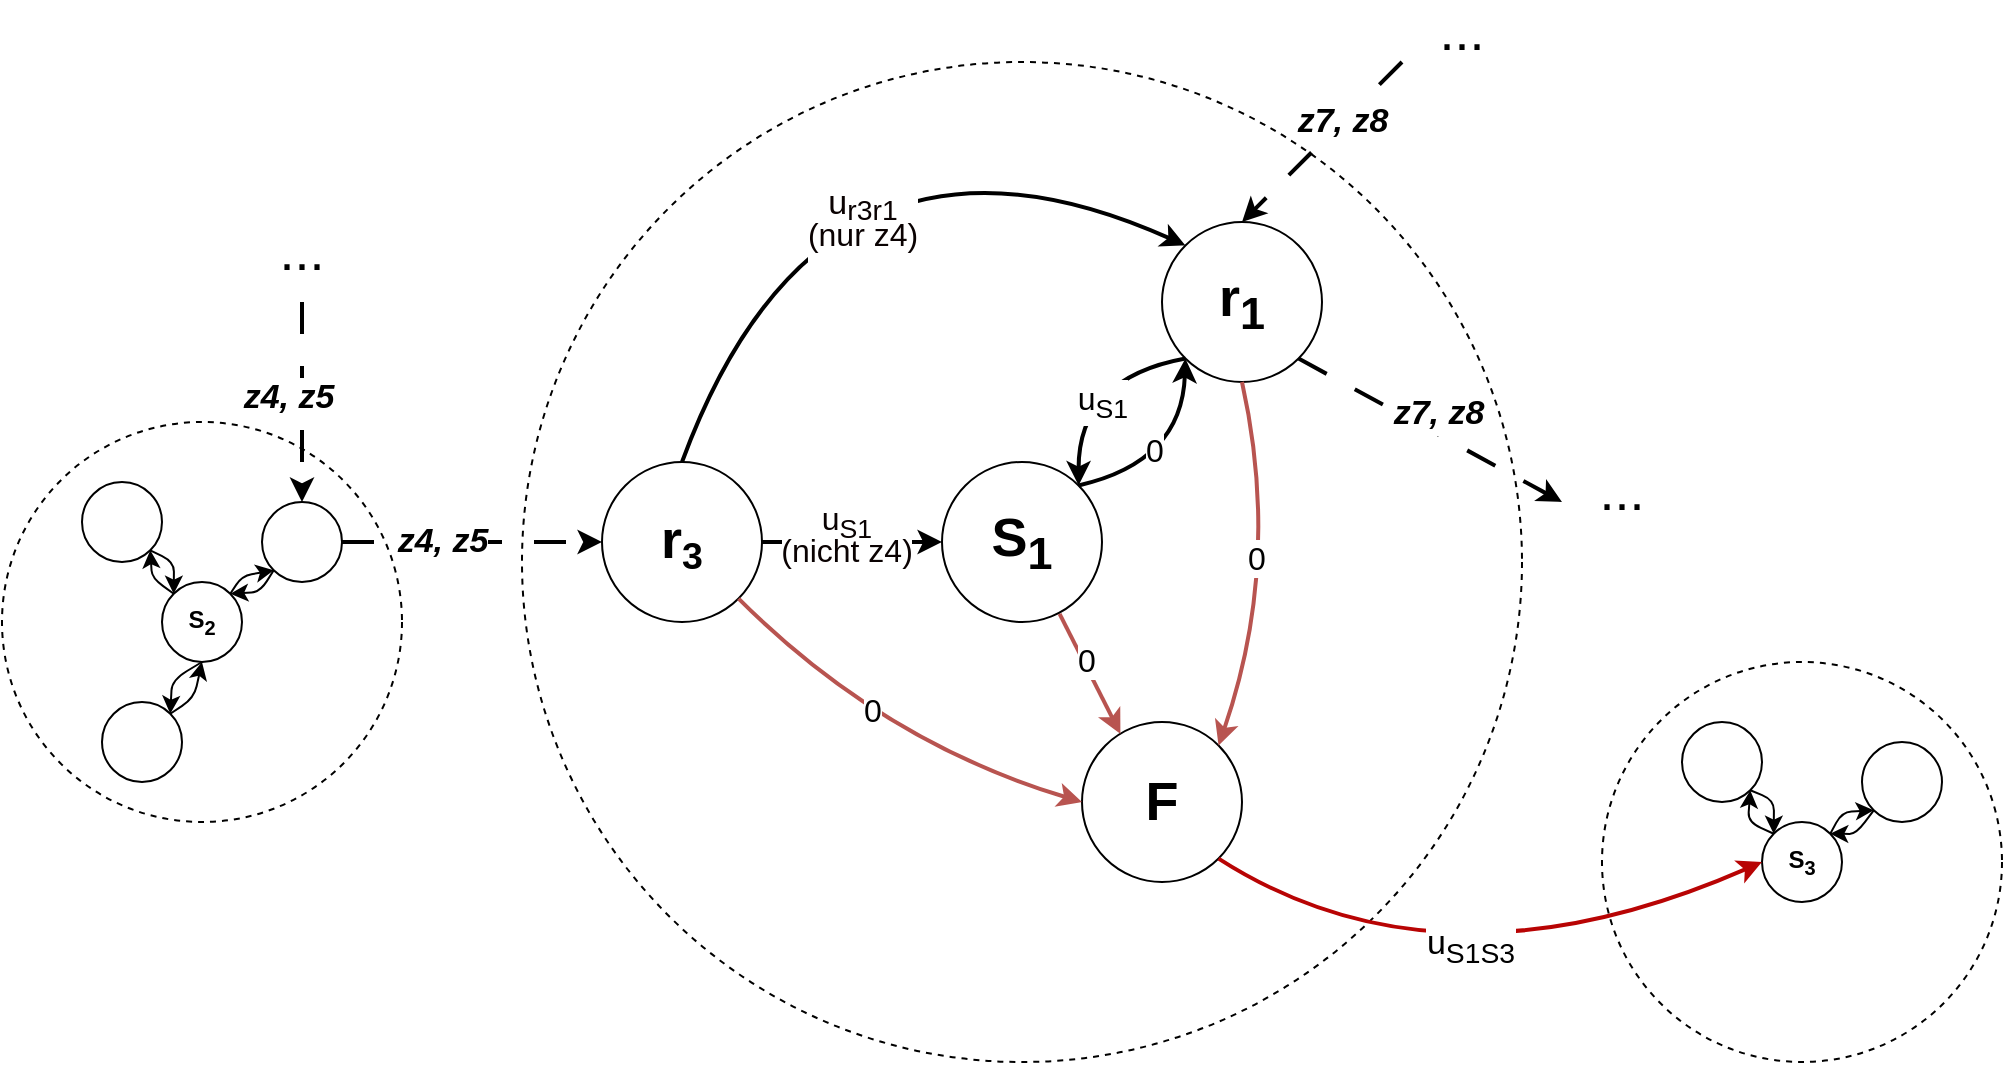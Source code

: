 <mxfile version="22.1.16" type="device">
  <diagram name="Page-1" id="-Xb0-7vqPZWTRasUV0mi">
    <mxGraphModel dx="1889" dy="625" grid="1" gridSize="10" guides="1" tooltips="1" connect="1" arrows="1" fold="1" page="1" pageScale="1" pageWidth="827" pageHeight="1169" math="0" shadow="0">
      <root>
        <mxCell id="0" />
        <mxCell id="1" parent="0" />
        <mxCell id="ZmOYrqovJdzRs6UnG-Y0-1" value="" style="ellipse;whiteSpace=wrap;html=1;aspect=fixed;movable=0;resizable=0;rotatable=0;deletable=0;editable=0;locked=1;connectable=0;fillColor=none;dashed=1;" parent="1" vertex="1">
          <mxGeometry x="40" y="40" width="500" height="500" as="geometry" />
        </mxCell>
        <mxCell id="ZmOYrqovJdzRs6UnG-Y0-2" value="S&lt;sub&gt;1&lt;/sub&gt;" style="ellipse;whiteSpace=wrap;html=1;aspect=fixed;fontSize=27;fontStyle=1;movable=1;resizable=1;rotatable=1;deletable=1;editable=1;locked=0;connectable=1;" parent="1" vertex="1">
          <mxGeometry x="250" y="240" width="80" height="80" as="geometry" />
        </mxCell>
        <mxCell id="ZmOYrqovJdzRs6UnG-Y0-3" value="r&lt;sub&gt;1&lt;/sub&gt;" style="ellipse;whiteSpace=wrap;html=1;aspect=fixed;fontSize=27;fontStyle=1;movable=1;resizable=1;rotatable=1;deletable=1;editable=1;locked=0;connectable=1;" parent="1" vertex="1">
          <mxGeometry x="360" y="120" width="80" height="80" as="geometry" />
        </mxCell>
        <mxCell id="ZmOYrqovJdzRs6UnG-Y0-5" value="r&lt;span style=&quot;font-size: 22.5px;&quot;&gt;&lt;sub&gt;3&lt;/sub&gt;&lt;/span&gt;" style="ellipse;whiteSpace=wrap;html=1;aspect=fixed;fontSize=27;fontStyle=1;movable=1;resizable=1;rotatable=1;deletable=1;editable=1;locked=0;connectable=1;" parent="1" vertex="1">
          <mxGeometry x="80" y="240" width="80" height="80" as="geometry" />
        </mxCell>
        <mxCell id="ZmOYrqovJdzRs6UnG-Y0-6" value="" style="ellipse;whiteSpace=wrap;html=1;aspect=fixed;fillColor=none;dashed=1;" parent="1" vertex="1">
          <mxGeometry x="580" y="340" width="200" height="200" as="geometry" />
        </mxCell>
        <mxCell id="ZmOYrqovJdzRs6UnG-Y0-7" value="S&lt;sub&gt;3&lt;/sub&gt;" style="ellipse;whiteSpace=wrap;html=1;aspect=fixed;fontStyle=1" parent="1" vertex="1">
          <mxGeometry x="660" y="420" width="40" height="40" as="geometry" />
        </mxCell>
        <mxCell id="ZmOYrqovJdzRs6UnG-Y0-9" value="" style="ellipse;whiteSpace=wrap;html=1;aspect=fixed;" parent="1" vertex="1">
          <mxGeometry x="620" y="370" width="40" height="40" as="geometry" />
        </mxCell>
        <mxCell id="ZmOYrqovJdzRs6UnG-Y0-10" value="" style="ellipse;whiteSpace=wrap;html=1;aspect=fixed;" parent="1" vertex="1">
          <mxGeometry x="710" y="380" width="40" height="40" as="geometry" />
        </mxCell>
        <mxCell id="ZmOYrqovJdzRs6UnG-Y0-14" value="" style="ellipse;whiteSpace=wrap;html=1;aspect=fixed;fillColor=none;dashed=1;movable=0;resizable=0;rotatable=0;deletable=0;editable=0;locked=1;connectable=0;" parent="1" vertex="1">
          <mxGeometry x="-220" y="220" width="200" height="200" as="geometry" />
        </mxCell>
        <mxCell id="ZmOYrqovJdzRs6UnG-Y0-15" value="S&lt;sub&gt;2&lt;/sub&gt;" style="ellipse;whiteSpace=wrap;html=1;aspect=fixed;fontStyle=1" parent="1" vertex="1">
          <mxGeometry x="-140" y="300" width="40" height="40" as="geometry" />
        </mxCell>
        <mxCell id="ZmOYrqovJdzRs6UnG-Y0-16" value="" style="ellipse;whiteSpace=wrap;html=1;aspect=fixed;" parent="1" vertex="1">
          <mxGeometry x="-170" y="360" width="40" height="40" as="geometry" />
        </mxCell>
        <mxCell id="ZmOYrqovJdzRs6UnG-Y0-17" value="" style="ellipse;whiteSpace=wrap;html=1;aspect=fixed;" parent="1" vertex="1">
          <mxGeometry x="-180" y="250" width="40" height="40" as="geometry" />
        </mxCell>
        <mxCell id="ZmOYrqovJdzRs6UnG-Y0-18" value="" style="ellipse;whiteSpace=wrap;html=1;aspect=fixed;" parent="1" vertex="1">
          <mxGeometry x="-90" y="260" width="40" height="40" as="geometry" />
        </mxCell>
        <mxCell id="ZmOYrqovJdzRs6UnG-Y0-19" value="" style="endArrow=classic;html=1;rounded=0;exitX=1;exitY=0.5;exitDx=0;exitDy=0;entryX=0;entryY=0.5;entryDx=0;entryDy=0;dashed=1;strokeWidth=2;dashPattern=8 8;" parent="1" source="ZmOYrqovJdzRs6UnG-Y0-18" target="ZmOYrqovJdzRs6UnG-Y0-5" edge="1">
          <mxGeometry width="50" height="50" relative="1" as="geometry">
            <mxPoint x="-30" y="330" as="sourcePoint" />
            <mxPoint x="170" y="260" as="targetPoint" />
          </mxGeometry>
        </mxCell>
        <mxCell id="vV2xrpnyo94VZRR6lylz-3" value="z4, z5" style="edgeLabel;html=1;align=center;verticalAlign=middle;resizable=0;points=[];fontSize=17;fontStyle=3" vertex="1" connectable="0" parent="ZmOYrqovJdzRs6UnG-Y0-19">
          <mxGeometry x="-0.092" y="2" relative="1" as="geometry">
            <mxPoint x="-9" y="2" as="offset" />
          </mxGeometry>
        </mxCell>
        <mxCell id="vV2xrpnyo94VZRR6lylz-6" value="" style="endArrow=classic;html=1;rounded=0;dashed=1;strokeWidth=2;dashPattern=8 8;entryX=0.5;entryY=0;entryDx=0;entryDy=0;" edge="1" parent="1" target="ZmOYrqovJdzRs6UnG-Y0-3">
          <mxGeometry width="50" height="50" relative="1" as="geometry">
            <mxPoint x="480" y="40" as="sourcePoint" />
            <mxPoint x="632" y="82" as="targetPoint" />
          </mxGeometry>
        </mxCell>
        <mxCell id="vV2xrpnyo94VZRR6lylz-7" value="z7, z8" style="edgeLabel;html=1;align=center;verticalAlign=middle;resizable=0;points=[];fontSize=17;fontStyle=3" vertex="1" connectable="0" parent="vV2xrpnyo94VZRR6lylz-6">
          <mxGeometry x="-0.068" y="-1" relative="1" as="geometry">
            <mxPoint x="8" y="-7" as="offset" />
          </mxGeometry>
        </mxCell>
        <mxCell id="vV2xrpnyo94VZRR6lylz-8" value="..." style="text;html=1;strokeColor=none;fillColor=none;align=center;verticalAlign=middle;whiteSpace=wrap;rounded=0;fontSize=27;" vertex="1" parent="1">
          <mxGeometry x="480" y="10" width="60" height="30" as="geometry" />
        </mxCell>
        <mxCell id="vV2xrpnyo94VZRR6lylz-16" value="" style="endArrow=classic;html=1;rounded=0;entryX=0.5;entryY=0;entryDx=0;entryDy=0;dashed=1;strokeWidth=2;dashPattern=8 8;" edge="1" parent="1" target="ZmOYrqovJdzRs6UnG-Y0-18">
          <mxGeometry width="50" height="50" relative="1" as="geometry">
            <mxPoint x="-70" y="160" as="sourcePoint" />
            <mxPoint x="-50" y="220" as="targetPoint" />
          </mxGeometry>
        </mxCell>
        <mxCell id="vV2xrpnyo94VZRR6lylz-17" value="z4, z5" style="edgeLabel;html=1;align=center;verticalAlign=middle;resizable=0;points=[];fontSize=17;fontStyle=3" vertex="1" connectable="0" parent="vV2xrpnyo94VZRR6lylz-16">
          <mxGeometry x="-0.092" y="2" relative="1" as="geometry">
            <mxPoint x="-9" y="2" as="offset" />
          </mxGeometry>
        </mxCell>
        <mxCell id="vV2xrpnyo94VZRR6lylz-18" value="..." style="text;html=1;strokeColor=none;fillColor=none;align=center;verticalAlign=middle;whiteSpace=wrap;rounded=0;fontSize=27;" vertex="1" parent="1">
          <mxGeometry x="-100" y="120" width="60" height="30" as="geometry" />
        </mxCell>
        <mxCell id="vV2xrpnyo94VZRR6lylz-26" value="" style="endArrow=classic;html=1;rounded=0;curved=1;strokeWidth=2;" edge="1" parent="1">
          <mxGeometry width="50" height="50" relative="1" as="geometry">
            <mxPoint x="160" y="280" as="sourcePoint" />
            <mxPoint x="250" y="280" as="targetPoint" />
            <Array as="points" />
          </mxGeometry>
        </mxCell>
        <mxCell id="vV2xrpnyo94VZRR6lylz-27" value="&lt;p style=&quot;line-height: 40%;&quot;&gt;u&lt;sub&gt;S1&lt;br&gt;&lt;font style=&quot;font-size: 16px;&quot;&gt;(nicht z4)&lt;/font&gt;&lt;br&gt;&lt;/sub&gt;&lt;/p&gt;" style="edgeLabel;html=1;align=center;verticalAlign=middle;resizable=0;points=[];fontSize=16;fontStyle=0;fontColor=#0A0202;" vertex="1" connectable="0" parent="vV2xrpnyo94VZRR6lylz-26">
          <mxGeometry x="-0.022" relative="1" as="geometry">
            <mxPoint x="-2" y="-3" as="offset" />
          </mxGeometry>
        </mxCell>
        <mxCell id="vV2xrpnyo94VZRR6lylz-28" value="" style="endArrow=classic;html=1;rounded=0;exitX=1;exitY=0;exitDx=0;exitDy=0;entryX=0;entryY=1;entryDx=0;entryDy=0;curved=1;strokeWidth=2;" edge="1" parent="1" source="ZmOYrqovJdzRs6UnG-Y0-2" target="ZmOYrqovJdzRs6UnG-Y0-3">
          <mxGeometry width="50" height="50" relative="1" as="geometry">
            <mxPoint x="370" y="190" as="sourcePoint" />
            <mxPoint x="320" y="240" as="targetPoint" />
            <Array as="points">
              <mxPoint x="370" y="240" />
            </Array>
          </mxGeometry>
        </mxCell>
        <mxCell id="vV2xrpnyo94VZRR6lylz-30" value="0" style="edgeLabel;html=1;align=center;verticalAlign=middle;resizable=0;points=[];fontSize=16;" vertex="1" connectable="0" parent="vV2xrpnyo94VZRR6lylz-28">
          <mxGeometry x="-0.204" y="-11" relative="1" as="geometry">
            <mxPoint x="-5" y="-20" as="offset" />
          </mxGeometry>
        </mxCell>
        <mxCell id="vV2xrpnyo94VZRR6lylz-29" value="" style="endArrow=classic;html=1;rounded=0;exitX=0;exitY=1;exitDx=0;exitDy=0;entryX=1;entryY=0;entryDx=0;entryDy=0;curved=1;strokeWidth=2;" edge="1" parent="1" source="ZmOYrqovJdzRs6UnG-Y0-3" target="ZmOYrqovJdzRs6UnG-Y0-2">
          <mxGeometry width="50" height="50" relative="1" as="geometry">
            <mxPoint x="316.284" y="250" as="sourcePoint" />
            <mxPoint x="370.284" y="186" as="targetPoint" />
            <Array as="points">
              <mxPoint x="318.284" y="198" />
            </Array>
          </mxGeometry>
        </mxCell>
        <mxCell id="vV2xrpnyo94VZRR6lylz-32" value="&lt;span style=&quot;font-size: 16px;&quot;&gt;u&lt;sub&gt;S1&lt;/sub&gt;&lt;/span&gt;" style="edgeLabel;html=1;align=center;verticalAlign=middle;resizable=0;points=[];" vertex="1" connectable="0" parent="vV2xrpnyo94VZRR6lylz-29">
          <mxGeometry x="-0.216" y="-12" relative="1" as="geometry">
            <mxPoint x="2" y="26" as="offset" />
          </mxGeometry>
        </mxCell>
        <mxCell id="vV2xrpnyo94VZRR6lylz-37" value="" style="endArrow=classic;html=1;rounded=1;exitX=1;exitY=0;exitDx=0;exitDy=0;entryX=0;entryY=1;entryDx=0;entryDy=0;curved=0;" edge="1" parent="1" source="ZmOYrqovJdzRs6UnG-Y0-15" target="ZmOYrqovJdzRs6UnG-Y0-18">
          <mxGeometry width="50" height="50" relative="1" as="geometry">
            <mxPoint x="-110" y="310" as="sourcePoint" />
            <mxPoint x="-60" y="260" as="targetPoint" />
            <Array as="points">
              <mxPoint x="-100" y="297" />
            </Array>
          </mxGeometry>
        </mxCell>
        <mxCell id="vV2xrpnyo94VZRR6lylz-38" value="" style="endArrow=classic;html=1;rounded=1;exitX=0;exitY=1;exitDx=0;exitDy=0;entryX=1;entryY=0;entryDx=0;entryDy=0;curved=0;" edge="1" parent="1" source="ZmOYrqovJdzRs6UnG-Y0-18" target="ZmOYrqovJdzRs6UnG-Y0-15">
          <mxGeometry width="50" height="50" relative="1" as="geometry">
            <mxPoint x="-50" y="360" as="sourcePoint" />
            <mxPoint y="310" as="targetPoint" />
            <Array as="points">
              <mxPoint x="-91" y="305" />
            </Array>
          </mxGeometry>
        </mxCell>
        <mxCell id="vV2xrpnyo94VZRR6lylz-39" value="" style="endArrow=classic;html=1;rounded=1;exitX=1;exitY=1;exitDx=0;exitDy=0;entryX=0;entryY=0;entryDx=0;entryDy=0;curved=0;" edge="1" parent="1" source="ZmOYrqovJdzRs6UnG-Y0-17" target="ZmOYrqovJdzRs6UnG-Y0-15">
          <mxGeometry width="50" height="50" relative="1" as="geometry">
            <mxPoint x="-140" y="290" as="sourcePoint" />
            <mxPoint x="-90" y="240" as="targetPoint" />
            <Array as="points">
              <mxPoint x="-134" y="290" />
            </Array>
          </mxGeometry>
        </mxCell>
        <mxCell id="vV2xrpnyo94VZRR6lylz-40" value="" style="endArrow=classic;html=1;rounded=1;exitX=0;exitY=0;exitDx=0;exitDy=0;entryX=1;entryY=1;entryDx=0;entryDy=0;curved=0;" edge="1" parent="1" source="ZmOYrqovJdzRs6UnG-Y0-15" target="ZmOYrqovJdzRs6UnG-Y0-17">
          <mxGeometry width="50" height="50" relative="1" as="geometry">
            <mxPoint x="-240" y="330" as="sourcePoint" />
            <mxPoint x="-190" y="280" as="targetPoint" />
            <Array as="points">
              <mxPoint x="-145" y="298" />
            </Array>
          </mxGeometry>
        </mxCell>
        <mxCell id="vV2xrpnyo94VZRR6lylz-41" value="" style="endArrow=classic;html=1;rounded=1;exitX=1;exitY=0;exitDx=0;exitDy=0;entryX=0.5;entryY=1;entryDx=0;entryDy=0;curved=0;" edge="1" parent="1" source="ZmOYrqovJdzRs6UnG-Y0-16" target="ZmOYrqovJdzRs6UnG-Y0-15">
          <mxGeometry width="50" height="50" relative="1" as="geometry">
            <mxPoint x="-110" y="400" as="sourcePoint" />
            <mxPoint x="-60" y="350" as="targetPoint" />
            <Array as="points">
              <mxPoint x="-124" y="358" />
            </Array>
          </mxGeometry>
        </mxCell>
        <mxCell id="vV2xrpnyo94VZRR6lylz-44" value="" style="endArrow=classic;html=1;rounded=1;exitX=0.5;exitY=1;exitDx=0;exitDy=0;entryX=1;entryY=0;entryDx=0;entryDy=0;curved=0;" edge="1" parent="1" source="ZmOYrqovJdzRs6UnG-Y0-15" target="ZmOYrqovJdzRs6UnG-Y0-16">
          <mxGeometry width="50" height="50" relative="1" as="geometry">
            <mxPoint x="-126" y="376" as="sourcePoint" />
            <mxPoint x="-110" y="350" as="targetPoint" />
            <Array as="points">
              <mxPoint x="-135" y="349" />
            </Array>
          </mxGeometry>
        </mxCell>
        <mxCell id="vV2xrpnyo94VZRR6lylz-45" value="" style="endArrow=classic;html=1;rounded=1;exitX=1;exitY=1;exitDx=0;exitDy=0;entryX=0;entryY=0;entryDx=0;entryDy=0;curved=0;" edge="1" parent="1" source="ZmOYrqovJdzRs6UnG-Y0-9" target="ZmOYrqovJdzRs6UnG-Y0-7">
          <mxGeometry width="50" height="50" relative="1" as="geometry">
            <mxPoint x="680" y="410" as="sourcePoint" />
            <mxPoint x="730" y="360" as="targetPoint" />
            <Array as="points">
              <mxPoint x="666" y="409" />
            </Array>
          </mxGeometry>
        </mxCell>
        <mxCell id="vV2xrpnyo94VZRR6lylz-46" value="" style="endArrow=classic;html=1;rounded=1;exitX=0;exitY=0;exitDx=0;exitDy=0;entryX=1;entryY=1;entryDx=0;entryDy=0;curved=0;" edge="1" parent="1" source="ZmOYrqovJdzRs6UnG-Y0-7" target="ZmOYrqovJdzRs6UnG-Y0-9">
          <mxGeometry width="50" height="50" relative="1" as="geometry">
            <mxPoint x="664" y="414" as="sourcePoint" />
            <mxPoint x="676" y="436" as="targetPoint" />
            <Array as="points">
              <mxPoint x="653" y="420" />
            </Array>
          </mxGeometry>
        </mxCell>
        <mxCell id="vV2xrpnyo94VZRR6lylz-47" value="" style="endArrow=classic;html=1;rounded=1;exitX=1;exitY=0;exitDx=0;exitDy=0;entryX=0;entryY=1;entryDx=0;entryDy=0;curved=0;" edge="1" parent="1" source="ZmOYrqovJdzRs6UnG-Y0-7" target="ZmOYrqovJdzRs6UnG-Y0-10">
          <mxGeometry width="50" height="50" relative="1" as="geometry">
            <mxPoint x="730" y="420" as="sourcePoint" />
            <mxPoint x="780" y="370" as="targetPoint" />
            <Array as="points">
              <mxPoint x="700" y="415" />
            </Array>
          </mxGeometry>
        </mxCell>
        <mxCell id="vV2xrpnyo94VZRR6lylz-48" value="" style="endArrow=classic;html=1;rounded=1;exitX=0;exitY=1;exitDx=0;exitDy=0;entryX=1;entryY=0;entryDx=0;entryDy=0;curved=0;" edge="1" parent="1" source="ZmOYrqovJdzRs6UnG-Y0-10" target="ZmOYrqovJdzRs6UnG-Y0-7">
          <mxGeometry width="50" height="50" relative="1" as="geometry">
            <mxPoint x="740" y="450" as="sourcePoint" />
            <mxPoint x="790" y="400" as="targetPoint" />
            <Array as="points">
              <mxPoint x="707" y="426" />
            </Array>
          </mxGeometry>
        </mxCell>
        <mxCell id="vV2xrpnyo94VZRR6lylz-54" value="" style="endArrow=classic;html=1;rounded=0;entryX=0;entryY=0;entryDx=0;entryDy=0;curved=1;strokeWidth=2;exitX=0.5;exitY=0;exitDx=0;exitDy=0;fontColor=#0A0202;" edge="1" parent="1" source="ZmOYrqovJdzRs6UnG-Y0-5" target="ZmOYrqovJdzRs6UnG-Y0-3">
          <mxGeometry width="50" height="50" relative="1" as="geometry">
            <mxPoint x="150" y="240" as="sourcePoint" />
            <mxPoint x="320" as="targetPoint" />
            <Array as="points">
              <mxPoint x="190" y="50" />
            </Array>
          </mxGeometry>
        </mxCell>
        <mxCell id="vV2xrpnyo94VZRR6lylz-55" value="&lt;p style=&quot;line-height: 80%;&quot;&gt;&lt;font&gt;&lt;span style=&quot;font-size: 17px;&quot;&gt;u&lt;/span&gt;&lt;sub style=&quot;&quot;&gt;&lt;span style=&quot;font-size: 14.167px;&quot;&gt;r3r1&lt;/span&gt;&lt;span style=&quot;font-size: 11.806px;&quot;&gt;&lt;br&gt;&lt;/span&gt;&lt;/sub&gt;&lt;/font&gt;&lt;sub style=&quot;&quot;&gt;&lt;font style=&quot;font-size: 16px;&quot;&gt;(nur z4)&lt;/font&gt;&lt;br&gt;&lt;/sub&gt;&lt;/p&gt;" style="edgeLabel;html=1;align=center;verticalAlign=middle;resizable=0;points=[];fontStyle=0;fontColor=#0A0202;" vertex="1" connectable="0" parent="vV2xrpnyo94VZRR6lylz-54">
          <mxGeometry x="0.256" y="49" relative="1" as="geometry">
            <mxPoint x="-46" y="94" as="offset" />
          </mxGeometry>
        </mxCell>
        <mxCell id="vV2xrpnyo94VZRR6lylz-57" value="" style="endArrow=classic;html=1;rounded=0;dashed=1;strokeWidth=2;dashPattern=8 8;exitX=1;exitY=1;exitDx=0;exitDy=0;" edge="1" parent="1" source="ZmOYrqovJdzRs6UnG-Y0-3">
          <mxGeometry width="50" height="50" relative="1" as="geometry">
            <mxPoint x="590" y="80" as="sourcePoint" />
            <mxPoint x="560" y="260" as="targetPoint" />
          </mxGeometry>
        </mxCell>
        <mxCell id="vV2xrpnyo94VZRR6lylz-58" value="z7, z8" style="edgeLabel;html=1;align=center;verticalAlign=middle;resizable=0;points=[];fontSize=17;fontStyle=3" vertex="1" connectable="0" parent="vV2xrpnyo94VZRR6lylz-57">
          <mxGeometry x="-0.068" y="-1" relative="1" as="geometry">
            <mxPoint x="8" y="-7" as="offset" />
          </mxGeometry>
        </mxCell>
        <mxCell id="vV2xrpnyo94VZRR6lylz-59" value="..." style="text;html=1;strokeColor=none;fillColor=none;align=center;verticalAlign=middle;whiteSpace=wrap;rounded=0;fontSize=27;" vertex="1" parent="1">
          <mxGeometry x="560" y="240" width="60" height="30" as="geometry" />
        </mxCell>
        <mxCell id="vV2xrpnyo94VZRR6lylz-60" value="F" style="ellipse;whiteSpace=wrap;html=1;aspect=fixed;fontSize=27;fontStyle=1;movable=1;resizable=1;rotatable=1;deletable=1;editable=1;locked=0;connectable=1;" vertex="1" parent="1">
          <mxGeometry x="320" y="370" width="80" height="80" as="geometry" />
        </mxCell>
        <mxCell id="vV2xrpnyo94VZRR6lylz-61" value="" style="endArrow=classic;html=1;rounded=0;exitX=0.5;exitY=1;exitDx=0;exitDy=0;entryX=1;entryY=0;entryDx=0;entryDy=0;curved=1;strokeWidth=2;fillColor=#f8cecc;strokeColor=#b85450;" edge="1" parent="1" source="ZmOYrqovJdzRs6UnG-Y0-3" target="vV2xrpnyo94VZRR6lylz-60">
          <mxGeometry width="50" height="50" relative="1" as="geometry">
            <mxPoint x="460" y="530" as="sourcePoint" />
            <mxPoint x="510" y="480" as="targetPoint" />
            <Array as="points">
              <mxPoint x="420" y="290" />
            </Array>
          </mxGeometry>
        </mxCell>
        <mxCell id="vV2xrpnyo94VZRR6lylz-66" value="0" style="edgeLabel;html=1;align=center;verticalAlign=middle;resizable=0;points=[];fontSize=16;" vertex="1" connectable="0" parent="vV2xrpnyo94VZRR6lylz-61">
          <mxGeometry x="-0.077" y="-11" relative="1" as="geometry">
            <mxPoint x="-1" as="offset" />
          </mxGeometry>
        </mxCell>
        <mxCell id="vV2xrpnyo94VZRR6lylz-62" value="" style="endArrow=classic;html=1;rounded=0;exitX=0.735;exitY=0.949;exitDx=0;exitDy=0;entryX=0.24;entryY=0.074;entryDx=0;entryDy=0;exitPerimeter=0;entryPerimeter=0;strokeWidth=2;fillColor=#f8cecc;strokeColor=#b85450;" edge="1" parent="1" source="ZmOYrqovJdzRs6UnG-Y0-2" target="vV2xrpnyo94VZRR6lylz-60">
          <mxGeometry width="50" height="50" relative="1" as="geometry">
            <mxPoint x="200" y="450" as="sourcePoint" />
            <mxPoint x="250" y="400" as="targetPoint" />
          </mxGeometry>
        </mxCell>
        <mxCell id="vV2xrpnyo94VZRR6lylz-67" value="0" style="edgeLabel;html=1;align=center;verticalAlign=middle;resizable=0;points=[];fontSize=16;" vertex="1" connectable="0" parent="vV2xrpnyo94VZRR6lylz-62">
          <mxGeometry x="-0.214" y="1" relative="1" as="geometry">
            <mxPoint as="offset" />
          </mxGeometry>
        </mxCell>
        <mxCell id="vV2xrpnyo94VZRR6lylz-63" value="" style="endArrow=classic;html=1;rounded=0;exitX=1;exitY=1;exitDx=0;exitDy=0;entryX=0;entryY=0.5;entryDx=0;entryDy=0;curved=1;strokeWidth=2;fillColor=#f8cecc;strokeColor=#b85450;" edge="1" parent="1" source="ZmOYrqovJdzRs6UnG-Y0-5" target="vV2xrpnyo94VZRR6lylz-60">
          <mxGeometry width="50" height="50" relative="1" as="geometry">
            <mxPoint x="60" y="510" as="sourcePoint" />
            <mxPoint x="110" y="460" as="targetPoint" />
            <Array as="points">
              <mxPoint x="220" y="380" />
            </Array>
          </mxGeometry>
        </mxCell>
        <mxCell id="vV2xrpnyo94VZRR6lylz-68" value="0" style="edgeLabel;html=1;align=center;verticalAlign=middle;resizable=0;points=[];fontSize=16;" vertex="1" connectable="0" parent="vV2xrpnyo94VZRR6lylz-63">
          <mxGeometry x="-0.16" y="8" relative="1" as="geometry">
            <mxPoint as="offset" />
          </mxGeometry>
        </mxCell>
        <mxCell id="vV2xrpnyo94VZRR6lylz-64" value="" style="endArrow=classic;html=1;rounded=0;exitX=1;exitY=1;exitDx=0;exitDy=0;entryX=0;entryY=0.5;entryDx=0;entryDy=0;curved=1;strokeWidth=2;strokeColor=#B80404;" edge="1" parent="1" source="vV2xrpnyo94VZRR6lylz-60" target="ZmOYrqovJdzRs6UnG-Y0-7">
          <mxGeometry width="50" height="50" relative="1" as="geometry">
            <mxPoint x="460" y="590" as="sourcePoint" />
            <mxPoint x="510" y="540" as="targetPoint" />
            <Array as="points">
              <mxPoint x="500" y="510" />
            </Array>
          </mxGeometry>
        </mxCell>
        <mxCell id="vV2xrpnyo94VZRR6lylz-65" value="&lt;font style=&quot;font-size: 17px;&quot;&gt;u&lt;sub&gt;S1S3&lt;/sub&gt;&lt;/font&gt;" style="edgeLabel;html=1;align=center;verticalAlign=middle;resizable=0;points=[];fontStyle=0" vertex="1" connectable="0" parent="vV2xrpnyo94VZRR6lylz-64">
          <mxGeometry x="0.02" y="20" relative="1" as="geometry">
            <mxPoint as="offset" />
          </mxGeometry>
        </mxCell>
      </root>
    </mxGraphModel>
  </diagram>
</mxfile>
